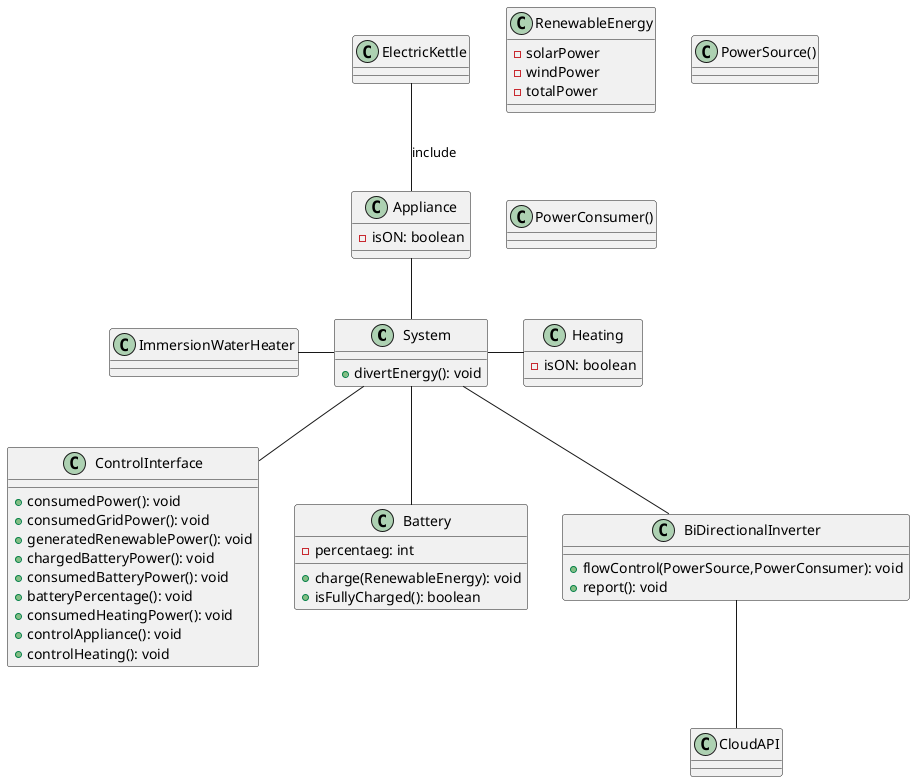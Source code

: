 @startuml Power Manager

class System{
    + divertEnergy(): void
}

class ControlInterface{
    + consumedPower(): void
    + consumedGridPower(): void
    + generatedRenewablePower(): void
    + chargedBatteryPower(): void
    + consumedBatteryPower(): void 
    + batteryPercentage(): void
    + consumedHeatingPower(): void
    + controlAppliance(): void
    + controlHeating(): void
}

class RenewableEnergy{
    - solarPower
    - windPower
    - totalPower
}

class Battery{
    - percentaeg: int

    + charge(RenewableEnergy): void
    + isFullyCharged(): boolean
}

class PowerSource(){

}

class PowerConsumer(){

}

class BiDirectionalInverter{
    + flowControl(PowerSource,PowerConsumer): void
    + report(): void
}

class CloudAPI{

}

class ImmersionWaterHeater{

}

class Heating{
    - isON: boolean
}

class Appliance{
    - isON: boolean
}

class ElectricKettle{

}

System -- ControlInterface
System -- Battery
System -- BiDirectionalInverter
BiDirectionalInverter -- CloudAPI
System -r- Heating
System -l- ImmersionWaterHeater
Appliance -- System
ElectricKettle -- Appliance :include
@enduml